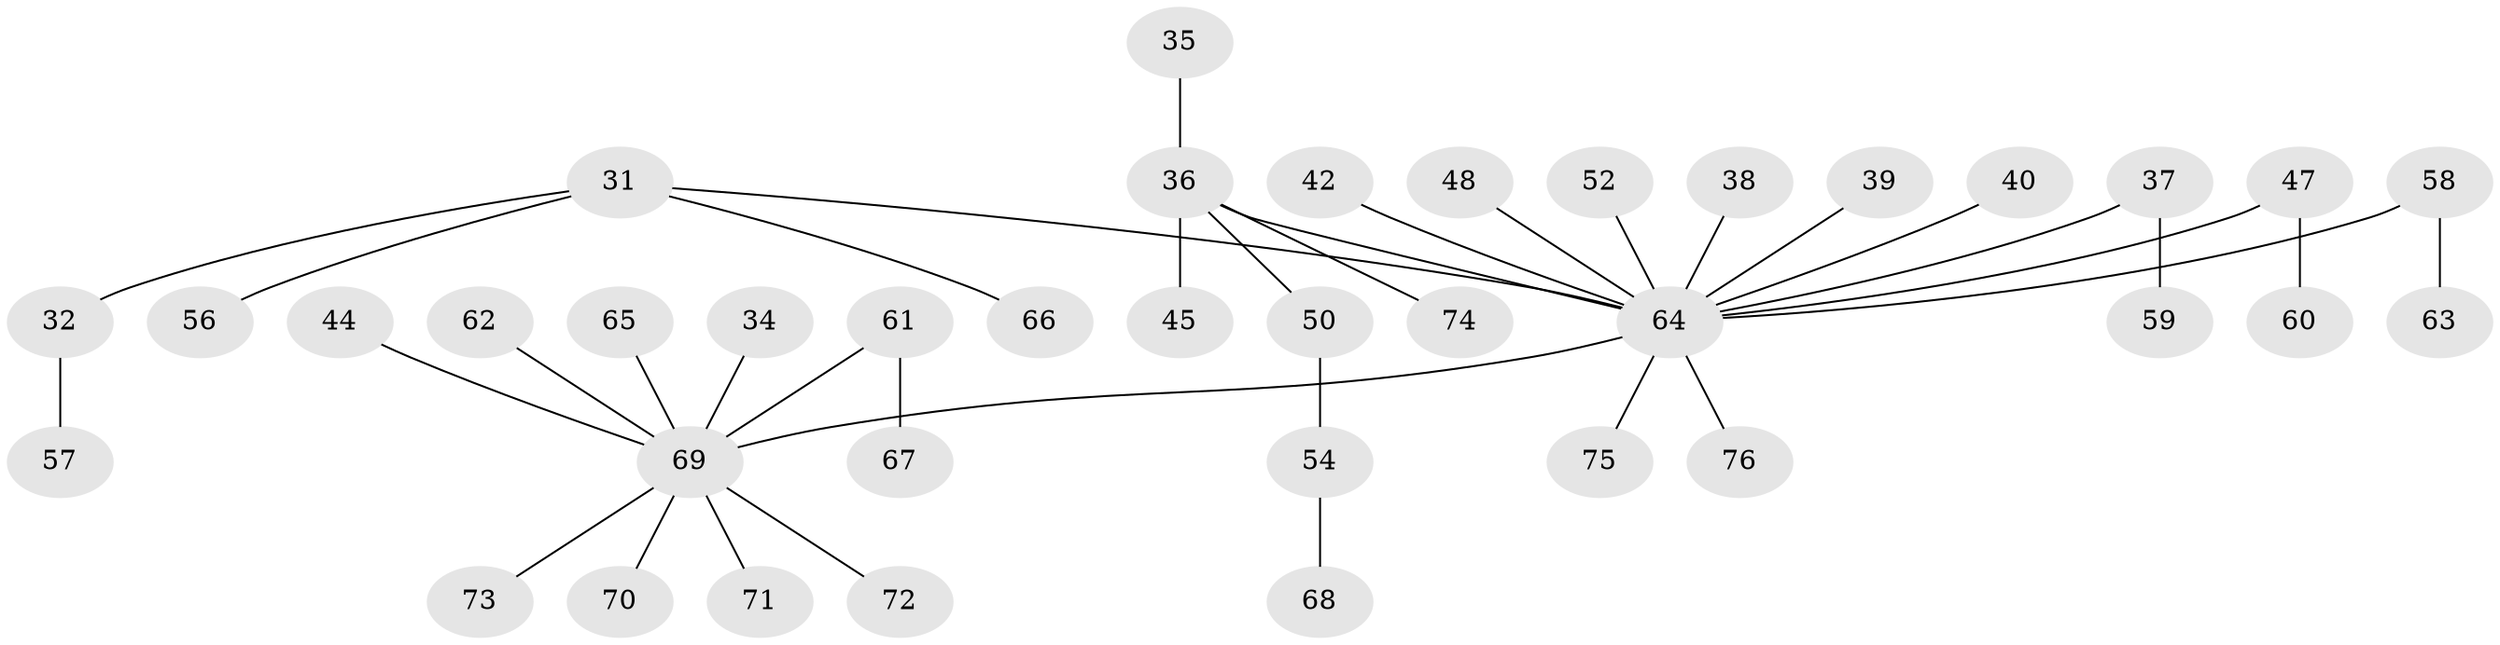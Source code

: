 // original degree distribution, {6: 0.02631578947368421, 2: 0.2631578947368421, 5: 0.02631578947368421, 3: 0.15789473684210525, 7: 0.013157894736842105, 1: 0.4868421052631579, 4: 0.02631578947368421}
// Generated by graph-tools (version 1.1) at 2025/55/03/04/25 21:55:46]
// undirected, 38 vertices, 37 edges
graph export_dot {
graph [start="1"]
  node [color=gray90,style=filled];
  31;
  32;
  34;
  35;
  36 [super="+29"];
  37 [super="+25+27"];
  38;
  39;
  40;
  42;
  44;
  45;
  47;
  48;
  50;
  52;
  54;
  56;
  57;
  58 [super="+16+43"];
  59;
  60;
  61;
  62;
  63;
  64 [super="+18+20+28+55"];
  65;
  66;
  67;
  68;
  69 [super="+53"];
  70;
  71;
  72;
  73;
  74;
  75;
  76;
  31 -- 32;
  31 -- 56;
  31 -- 66;
  31 -- 64;
  32 -- 57;
  34 -- 69;
  35 -- 36;
  36 -- 50;
  36 -- 74;
  36 -- 45;
  36 -- 64;
  37 -- 59;
  37 -- 64;
  38 -- 64;
  39 -- 64;
  40 -- 64;
  42 -- 64;
  44 -- 69;
  47 -- 60;
  47 -- 64;
  48 -- 64;
  50 -- 54;
  52 -- 64;
  54 -- 68;
  58 -- 63;
  58 -- 64;
  61 -- 67;
  61 -- 69;
  62 -- 69;
  64 -- 75;
  64 -- 76;
  64 -- 69;
  65 -- 69;
  69 -- 70;
  69 -- 71;
  69 -- 72;
  69 -- 73;
}
